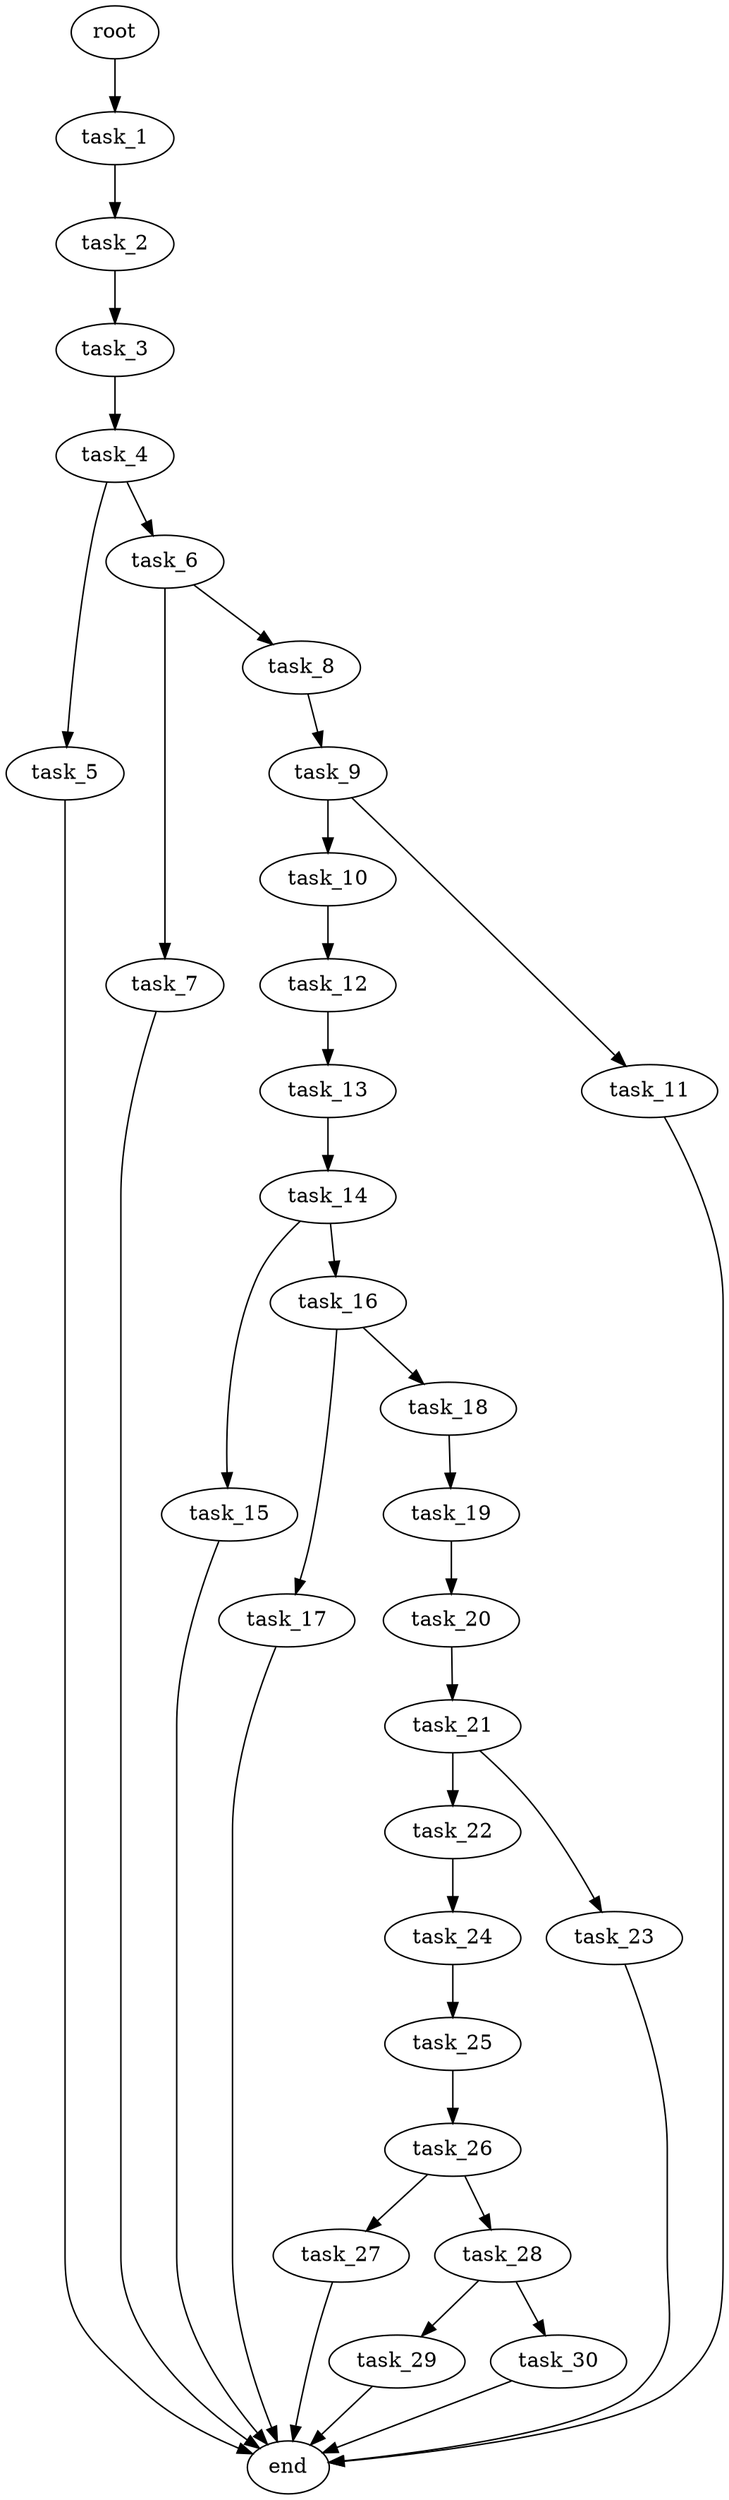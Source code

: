 digraph G {
  root [size="0.000000e+00"];
  task_1 [size="3.117357e+10"];
  task_2 [size="4.359045e+10"];
  task_3 [size="9.597454e+10"];
  task_4 [size="7.543982e+10"];
  task_5 [size="3.112571e+10"];
  task_6 [size="8.852334e+10"];
  task_7 [size="7.755181e+10"];
  task_8 [size="1.474943e+10"];
  task_9 [size="3.087435e+10"];
  task_10 [size="3.429660e+10"];
  task_11 [size="3.688931e+10"];
  task_12 [size="8.181034e+08"];
  task_13 [size="5.864813e+10"];
  task_14 [size="6.783325e+10"];
  task_15 [size="5.741191e+09"];
  task_16 [size="5.071572e+10"];
  task_17 [size="8.351914e+10"];
  task_18 [size="8.587163e+10"];
  task_19 [size="4.221189e+10"];
  task_20 [size="1.954876e+10"];
  task_21 [size="2.004519e+10"];
  task_22 [size="9.085094e+10"];
  task_23 [size="7.852853e+10"];
  task_24 [size="3.416178e+10"];
  task_25 [size="6.678934e+10"];
  task_26 [size="6.948121e+10"];
  task_27 [size="9.819251e+10"];
  task_28 [size="5.998023e+10"];
  task_29 [size="3.312123e+10"];
  task_30 [size="5.784529e+10"];
  end [size="0.000000e+00"];

  root -> task_1 [size="1.000000e-12"];
  task_1 -> task_2 [size="4.359045e+08"];
  task_2 -> task_3 [size="9.597454e+08"];
  task_3 -> task_4 [size="7.543982e+08"];
  task_4 -> task_5 [size="3.112571e+08"];
  task_4 -> task_6 [size="8.852334e+08"];
  task_5 -> end [size="1.000000e-12"];
  task_6 -> task_7 [size="7.755181e+08"];
  task_6 -> task_8 [size="1.474943e+08"];
  task_7 -> end [size="1.000000e-12"];
  task_8 -> task_9 [size="3.087435e+08"];
  task_9 -> task_10 [size="3.429660e+08"];
  task_9 -> task_11 [size="3.688931e+08"];
  task_10 -> task_12 [size="8.181034e+06"];
  task_11 -> end [size="1.000000e-12"];
  task_12 -> task_13 [size="5.864813e+08"];
  task_13 -> task_14 [size="6.783325e+08"];
  task_14 -> task_15 [size="5.741191e+07"];
  task_14 -> task_16 [size="5.071572e+08"];
  task_15 -> end [size="1.000000e-12"];
  task_16 -> task_17 [size="8.351914e+08"];
  task_16 -> task_18 [size="8.587163e+08"];
  task_17 -> end [size="1.000000e-12"];
  task_18 -> task_19 [size="4.221189e+08"];
  task_19 -> task_20 [size="1.954876e+08"];
  task_20 -> task_21 [size="2.004519e+08"];
  task_21 -> task_22 [size="9.085094e+08"];
  task_21 -> task_23 [size="7.852853e+08"];
  task_22 -> task_24 [size="3.416178e+08"];
  task_23 -> end [size="1.000000e-12"];
  task_24 -> task_25 [size="6.678934e+08"];
  task_25 -> task_26 [size="6.948121e+08"];
  task_26 -> task_27 [size="9.819251e+08"];
  task_26 -> task_28 [size="5.998023e+08"];
  task_27 -> end [size="1.000000e-12"];
  task_28 -> task_29 [size="3.312123e+08"];
  task_28 -> task_30 [size="5.784529e+08"];
  task_29 -> end [size="1.000000e-12"];
  task_30 -> end [size="1.000000e-12"];
}
